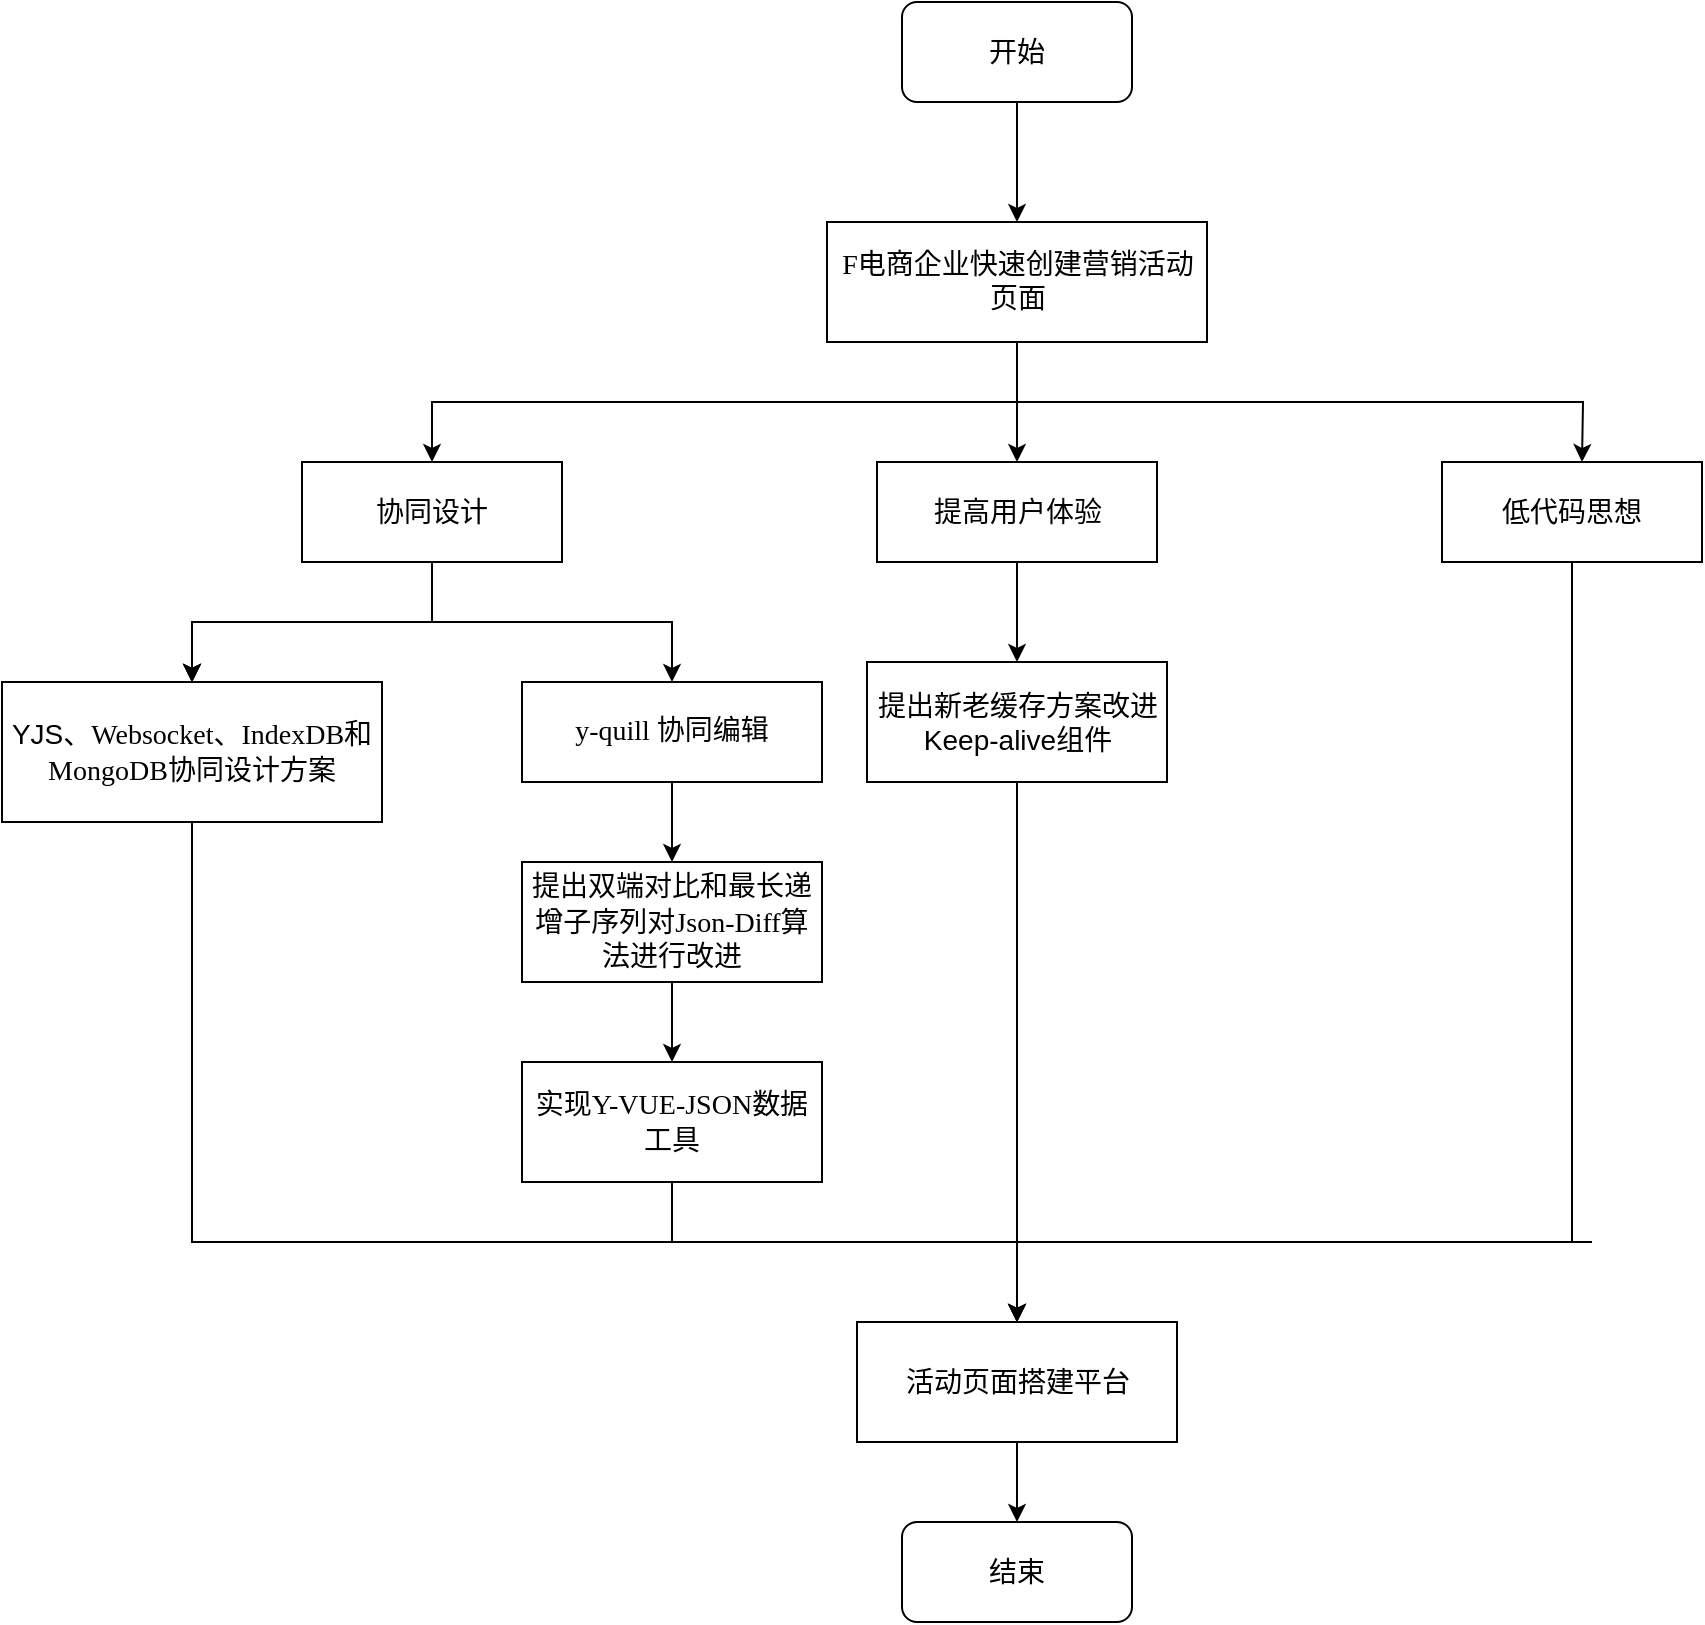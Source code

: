 <mxfile version="24.7.1" type="github">
  <diagram name="第 1 页" id="54AbXqlcH1Gsan5hpLr7">
    <mxGraphModel dx="2295" dy="932" grid="1" gridSize="10" guides="1" tooltips="1" connect="1" arrows="1" fold="1" page="1" pageScale="1" pageWidth="827" pageHeight="1169" math="0" shadow="0">
      <root>
        <mxCell id="0" />
        <mxCell id="1" parent="0" />
        <mxCell id="UwrHu9n1EhoDG0dlT5wb-9" style="edgeStyle=orthogonalEdgeStyle;rounded=0;orthogonalLoop=1;jettySize=auto;html=1;exitX=0.5;exitY=1;exitDx=0;exitDy=0;entryX=0.5;entryY=0;entryDx=0;entryDy=0;fontSize=14;align=center;" parent="1" source="UwrHu9n1EhoDG0dlT5wb-1" target="UwrHu9n1EhoDG0dlT5wb-6" edge="1">
          <mxGeometry relative="1" as="geometry" />
        </mxCell>
        <mxCell id="UwrHu9n1EhoDG0dlT5wb-10" style="edgeStyle=orthogonalEdgeStyle;rounded=0;orthogonalLoop=1;jettySize=auto;html=1;exitX=0.5;exitY=1;exitDx=0;exitDy=0;fontSize=14;align=center;" parent="1" source="UwrHu9n1EhoDG0dlT5wb-1" target="UwrHu9n1EhoDG0dlT5wb-8" edge="1">
          <mxGeometry relative="1" as="geometry" />
        </mxCell>
        <mxCell id="8r6pL--Ohm4x6JLVSPcU-3" style="edgeStyle=orthogonalEdgeStyle;rounded=0;orthogonalLoop=1;jettySize=auto;html=1;exitX=0.5;exitY=1;exitDx=0;exitDy=0;fontSize=14;align=center;" edge="1" parent="1" source="UwrHu9n1EhoDG0dlT5wb-1">
          <mxGeometry relative="1" as="geometry">
            <mxPoint x="720" y="270" as="targetPoint" />
          </mxGeometry>
        </mxCell>
        <mxCell id="UwrHu9n1EhoDG0dlT5wb-1" value="&lt;p style=&quot;margin: 0pt 0pt 0.0pt; font-family: &amp;quot;Times New Roman&amp;quot;; font-size: 14px;&quot; class=&quot;MsoNormal&quot;&gt;&lt;span style=&quot;font-family: 宋体; font-size: 14px;&quot;&gt;&lt;font face=&quot;Times New Roman Regular&quot; style=&quot;font-size: 14px;&quot;&gt;F&lt;/font&gt;&lt;/span&gt;&lt;span style=&quot;font-family: &amp;quot;Times New Roman Regular&amp;quot;; font-size: 14px;&quot;&gt;&lt;font face=&quot;宋体&quot; style=&quot;font-size: 14px;&quot;&gt;电商企业快速创建&lt;/font&gt;&lt;/span&gt;&lt;span style=&quot;font-family: 宋体; font-size: 14px; background-color: initial;&quot;&gt;营销活动页面&lt;/span&gt;&lt;/p&gt;" style="rounded=0;whiteSpace=wrap;html=1;align=center;fontSize=14;" parent="1" vertex="1">
          <mxGeometry x="342.5" y="150" width="190" height="60" as="geometry" />
        </mxCell>
        <mxCell id="8r6pL--Ohm4x6JLVSPcU-6" value="" style="edgeStyle=orthogonalEdgeStyle;rounded=0;orthogonalLoop=1;jettySize=auto;html=1;fontSize=14;align=center;" edge="1" parent="1" source="UwrHu9n1EhoDG0dlT5wb-6" target="8r6pL--Ohm4x6JLVSPcU-5">
          <mxGeometry relative="1" as="geometry" />
        </mxCell>
        <mxCell id="8r6pL--Ohm4x6JLVSPcU-7" value="" style="edgeStyle=orthogonalEdgeStyle;rounded=0;orthogonalLoop=1;jettySize=auto;html=1;fontSize=14;align=center;" edge="1" parent="1" source="UwrHu9n1EhoDG0dlT5wb-6" target="8r6pL--Ohm4x6JLVSPcU-5">
          <mxGeometry relative="1" as="geometry" />
        </mxCell>
        <mxCell id="8r6pL--Ohm4x6JLVSPcU-8" value="" style="edgeStyle=orthogonalEdgeStyle;rounded=0;orthogonalLoop=1;jettySize=auto;html=1;fontSize=14;align=center;" edge="1" parent="1" source="UwrHu9n1EhoDG0dlT5wb-6" target="8r6pL--Ohm4x6JLVSPcU-5">
          <mxGeometry relative="1" as="geometry" />
        </mxCell>
        <mxCell id="8r6pL--Ohm4x6JLVSPcU-9" value="" style="edgeStyle=orthogonalEdgeStyle;rounded=0;orthogonalLoop=1;jettySize=auto;html=1;fontSize=14;align=center;" edge="1" parent="1" source="UwrHu9n1EhoDG0dlT5wb-6" target="8r6pL--Ohm4x6JLVSPcU-5">
          <mxGeometry relative="1" as="geometry" />
        </mxCell>
        <mxCell id="8r6pL--Ohm4x6JLVSPcU-18" style="edgeStyle=orthogonalEdgeStyle;rounded=0;orthogonalLoop=1;jettySize=auto;html=1;exitX=0.5;exitY=1;exitDx=0;exitDy=0;entryX=0.5;entryY=0;entryDx=0;entryDy=0;fontSize=14;align=center;" edge="1" parent="1" source="UwrHu9n1EhoDG0dlT5wb-6" target="8r6pL--Ohm4x6JLVSPcU-10">
          <mxGeometry relative="1" as="geometry" />
        </mxCell>
        <mxCell id="UwrHu9n1EhoDG0dlT5wb-6" value="协同设计" style="rounded=0;whiteSpace=wrap;html=1;fontSize=14;align=center;" parent="1" vertex="1">
          <mxGeometry x="80" y="270" width="130" height="50" as="geometry" />
        </mxCell>
        <mxCell id="UwrHu9n1EhoDG0dlT5wb-13" value="" style="edgeStyle=orthogonalEdgeStyle;rounded=0;orthogonalLoop=1;jettySize=auto;html=1;fontSize=14;align=center;" parent="1" source="UwrHu9n1EhoDG0dlT5wb-8" target="UwrHu9n1EhoDG0dlT5wb-12" edge="1">
          <mxGeometry relative="1" as="geometry" />
        </mxCell>
        <mxCell id="UwrHu9n1EhoDG0dlT5wb-8" value="提高用户体验" style="rounded=0;whiteSpace=wrap;html=1;fontSize=14;align=center;" parent="1" vertex="1">
          <mxGeometry x="367.5" y="270" width="140" height="50" as="geometry" />
        </mxCell>
        <mxCell id="8r6pL--Ohm4x6JLVSPcU-22" style="edgeStyle=orthogonalEdgeStyle;rounded=0;orthogonalLoop=1;jettySize=auto;html=1;exitX=0.5;exitY=1;exitDx=0;exitDy=0;entryX=0.5;entryY=0;entryDx=0;entryDy=0;fontSize=14;align=center;" edge="1" parent="1" source="UwrHu9n1EhoDG0dlT5wb-12" target="8r6pL--Ohm4x6JLVSPcU-17">
          <mxGeometry relative="1" as="geometry">
            <Array as="points">
              <mxPoint x="485" y="660" />
              <mxPoint x="385" y="660" />
            </Array>
          </mxGeometry>
        </mxCell>
        <mxCell id="UwrHu9n1EhoDG0dlT5wb-12" value="提出新老缓存方案改进Keep-alive组件" style="rounded=0;whiteSpace=wrap;html=1;fontSize=14;align=center;" parent="1" vertex="1">
          <mxGeometry x="362.5" y="370" width="150" height="60" as="geometry" />
        </mxCell>
        <mxCell id="8r6pL--Ohm4x6JLVSPcU-2" style="edgeStyle=orthogonalEdgeStyle;rounded=0;orthogonalLoop=1;jettySize=auto;html=1;exitX=0.5;exitY=1;exitDx=0;exitDy=0;fontSize=14;align=center;" edge="1" parent="1" source="8r6pL--Ohm4x6JLVSPcU-1" target="UwrHu9n1EhoDG0dlT5wb-1">
          <mxGeometry relative="1" as="geometry" />
        </mxCell>
        <mxCell id="8r6pL--Ohm4x6JLVSPcU-1" value="开始" style="rounded=1;whiteSpace=wrap;html=1;fontSize=14;align=center;" vertex="1" parent="1">
          <mxGeometry x="380" y="40" width="115" height="50" as="geometry" />
        </mxCell>
        <mxCell id="8r6pL--Ohm4x6JLVSPcU-23" style="edgeStyle=orthogonalEdgeStyle;rounded=0;orthogonalLoop=1;jettySize=auto;html=1;exitX=0.5;exitY=1;exitDx=0;exitDy=0;entryX=0.5;entryY=0;entryDx=0;entryDy=0;fontSize=14;align=center;" edge="1" parent="1" source="8r6pL--Ohm4x6JLVSPcU-4" target="8r6pL--Ohm4x6JLVSPcU-17">
          <mxGeometry relative="1" as="geometry">
            <Array as="points">
              <mxPoint x="725" y="660" />
              <mxPoint x="385" y="660" />
            </Array>
          </mxGeometry>
        </mxCell>
        <mxCell id="8r6pL--Ohm4x6JLVSPcU-4" value="低代码思想" style="rounded=0;whiteSpace=wrap;html=1;fontSize=14;align=center;" vertex="1" parent="1">
          <mxGeometry x="650" y="270" width="130" height="50" as="geometry" />
        </mxCell>
        <mxCell id="8r6pL--Ohm4x6JLVSPcU-27" style="edgeStyle=orthogonalEdgeStyle;rounded=0;orthogonalLoop=1;jettySize=auto;html=1;exitX=0.5;exitY=1;exitDx=0;exitDy=0;entryX=0.5;entryY=0;entryDx=0;entryDy=0;" edge="1" parent="1" source="8r6pL--Ohm4x6JLVSPcU-5" target="8r6pL--Ohm4x6JLVSPcU-17">
          <mxGeometry relative="1" as="geometry">
            <Array as="points">
              <mxPoint x="25" y="660" />
              <mxPoint x="437" y="660" />
            </Array>
          </mxGeometry>
        </mxCell>
        <mxCell id="8r6pL--Ohm4x6JLVSPcU-5" value="YJS、&lt;span style=&quot;font-family: &amp;quot;Times New Roman Regular&amp;quot;; font-size: 14px; background-color: initial;&quot;&gt;Websocket、&lt;/span&gt;&lt;span style=&quot;font-family: &amp;quot;Times New Roman Regular&amp;quot;; font-size: 14px; background-color: initial;&quot;&gt;IndexDB和&lt;/span&gt;&lt;span style=&quot;font-family: &amp;quot;Times New Roman Regular&amp;quot;; font-size: 14px; background-color: initial;&quot;&gt;MongoDB&lt;/span&gt;&lt;span style=&quot;font-family: 宋体; font-size: 14px; background-color: initial;&quot;&gt;协同设计方案&lt;/span&gt;" style="rounded=0;whiteSpace=wrap;html=1;fontSize=14;align=center;" vertex="1" parent="1">
          <mxGeometry x="-70" y="380" width="190" height="70" as="geometry" />
        </mxCell>
        <mxCell id="8r6pL--Ohm4x6JLVSPcU-12" value="" style="edgeStyle=orthogonalEdgeStyle;rounded=0;orthogonalLoop=1;jettySize=auto;html=1;fontSize=14;align=center;" edge="1" parent="1" source="8r6pL--Ohm4x6JLVSPcU-10" target="8r6pL--Ohm4x6JLVSPcU-11">
          <mxGeometry relative="1" as="geometry" />
        </mxCell>
        <mxCell id="8r6pL--Ohm4x6JLVSPcU-10" value="&lt;p class=&quot;MsoNormal&quot; style=&quot;margin: 0pt 0pt 0.0pt; font-family: &amp;quot;Times New Roman&amp;quot;; font-size: 14px;&quot;&gt;&lt;span style=&quot;font-family: &amp;quot;Times New Roman Regular&amp;quot;; font-size: 14px;&quot;&gt;y-quill 协同编辑&lt;/span&gt;&lt;/p&gt;" style="rounded=0;whiteSpace=wrap;html=1;fontSize=14;align=center;" vertex="1" parent="1">
          <mxGeometry x="190" y="380" width="150" height="50" as="geometry" />
        </mxCell>
        <mxCell id="8r6pL--Ohm4x6JLVSPcU-14" value="" style="edgeStyle=orthogonalEdgeStyle;rounded=0;orthogonalLoop=1;jettySize=auto;html=1;fontSize=14;align=center;" edge="1" parent="1" source="8r6pL--Ohm4x6JLVSPcU-11" target="8r6pL--Ohm4x6JLVSPcU-13">
          <mxGeometry relative="1" as="geometry" />
        </mxCell>
        <mxCell id="8r6pL--Ohm4x6JLVSPcU-11" value="&lt;p class=&quot;MsoNormal&quot; style=&quot;margin: 0pt 0pt 0.0pt; font-size: 14px;&quot;&gt;&lt;font face=&quot;Times New Roman Regular&quot; style=&quot;font-size: 14px;&quot;&gt;&lt;span style=&quot;font-size: 14px;&quot;&gt;提出&lt;/span&gt;&lt;/font&gt;&lt;span style=&quot;font-family: 宋体; font-size: 14px; background-color: initial;&quot;&gt;双端对比和最长递增子序列对Json-Diff算法进行改进&lt;/span&gt;&lt;/p&gt;" style="rounded=0;whiteSpace=wrap;html=1;fontSize=14;align=center;" vertex="1" parent="1">
          <mxGeometry x="190" y="470" width="150" height="60" as="geometry" />
        </mxCell>
        <mxCell id="8r6pL--Ohm4x6JLVSPcU-24" style="edgeStyle=orthogonalEdgeStyle;rounded=0;orthogonalLoop=1;jettySize=auto;html=1;exitX=0.5;exitY=1;exitDx=0;exitDy=0;entryX=0.5;entryY=0;entryDx=0;entryDy=0;fontSize=14;align=center;" edge="1" parent="1" source="8r6pL--Ohm4x6JLVSPcU-13" target="8r6pL--Ohm4x6JLVSPcU-17">
          <mxGeometry relative="1" as="geometry">
            <Array as="points">
              <mxPoint x="285" y="660" />
              <mxPoint x="385" y="660" />
            </Array>
          </mxGeometry>
        </mxCell>
        <mxCell id="8r6pL--Ohm4x6JLVSPcU-13" value="&lt;p class=&quot;MsoNormal&quot; style=&quot;margin: 0pt 0pt 0.0pt; font-size: 14px;&quot;&gt;&lt;font face=&quot;Times New Roman Regular&quot; style=&quot;font-size: 14px;&quot;&gt;&lt;span style=&quot;font-size: 14px;&quot;&gt;实现&lt;/span&gt;&lt;/font&gt;&lt;span style=&quot;background-color: initial; font-family: &amp;quot;Times New Roman Regular&amp;quot;; font-size: 14px;&quot;&gt;Y-&lt;/span&gt;&lt;span style=&quot;background-color: initial; font-family: 宋体; font-size: 14px;&quot;&gt;&lt;font face=&quot;Times New Roman Regular&quot; style=&quot;font-size: 14px;&quot;&gt;VUE&lt;/font&gt;&lt;/span&gt;&lt;span style=&quot;background-color: initial; font-family: &amp;quot;Times New Roman Regular&amp;quot;; font-size: 14px;&quot;&gt;-JSON&lt;font face=&quot;宋体&quot; style=&quot;font-size: 14px;&quot;&gt;数据工具&lt;/font&gt;&lt;/span&gt;&lt;/p&gt;" style="rounded=0;whiteSpace=wrap;html=1;fontSize=14;align=center;" vertex="1" parent="1">
          <mxGeometry x="190" y="570" width="150" height="60" as="geometry" />
        </mxCell>
        <mxCell id="8r6pL--Ohm4x6JLVSPcU-29" style="edgeStyle=orthogonalEdgeStyle;rounded=0;orthogonalLoop=1;jettySize=auto;html=1;exitX=0.5;exitY=1;exitDx=0;exitDy=0;entryX=0.5;entryY=0;entryDx=0;entryDy=0;" edge="1" parent="1" source="8r6pL--Ohm4x6JLVSPcU-17" target="8r6pL--Ohm4x6JLVSPcU-28">
          <mxGeometry relative="1" as="geometry" />
        </mxCell>
        <mxCell id="8r6pL--Ohm4x6JLVSPcU-17" value="&lt;p class=&quot;MsoNormal&quot; style=&quot;margin: 0pt 0pt 0.0pt; font-size: 14px;&quot;&gt;活动页面搭建平台&lt;/p&gt;" style="rounded=0;whiteSpace=wrap;html=1;fontSize=14;align=center;" vertex="1" parent="1">
          <mxGeometry x="357.5" y="700" width="160" height="60" as="geometry" />
        </mxCell>
        <mxCell id="8r6pL--Ohm4x6JLVSPcU-28" value="结束" style="rounded=1;whiteSpace=wrap;html=1;fontSize=14;align=center;" vertex="1" parent="1">
          <mxGeometry x="380" y="800" width="115" height="50" as="geometry" />
        </mxCell>
      </root>
    </mxGraphModel>
  </diagram>
</mxfile>
